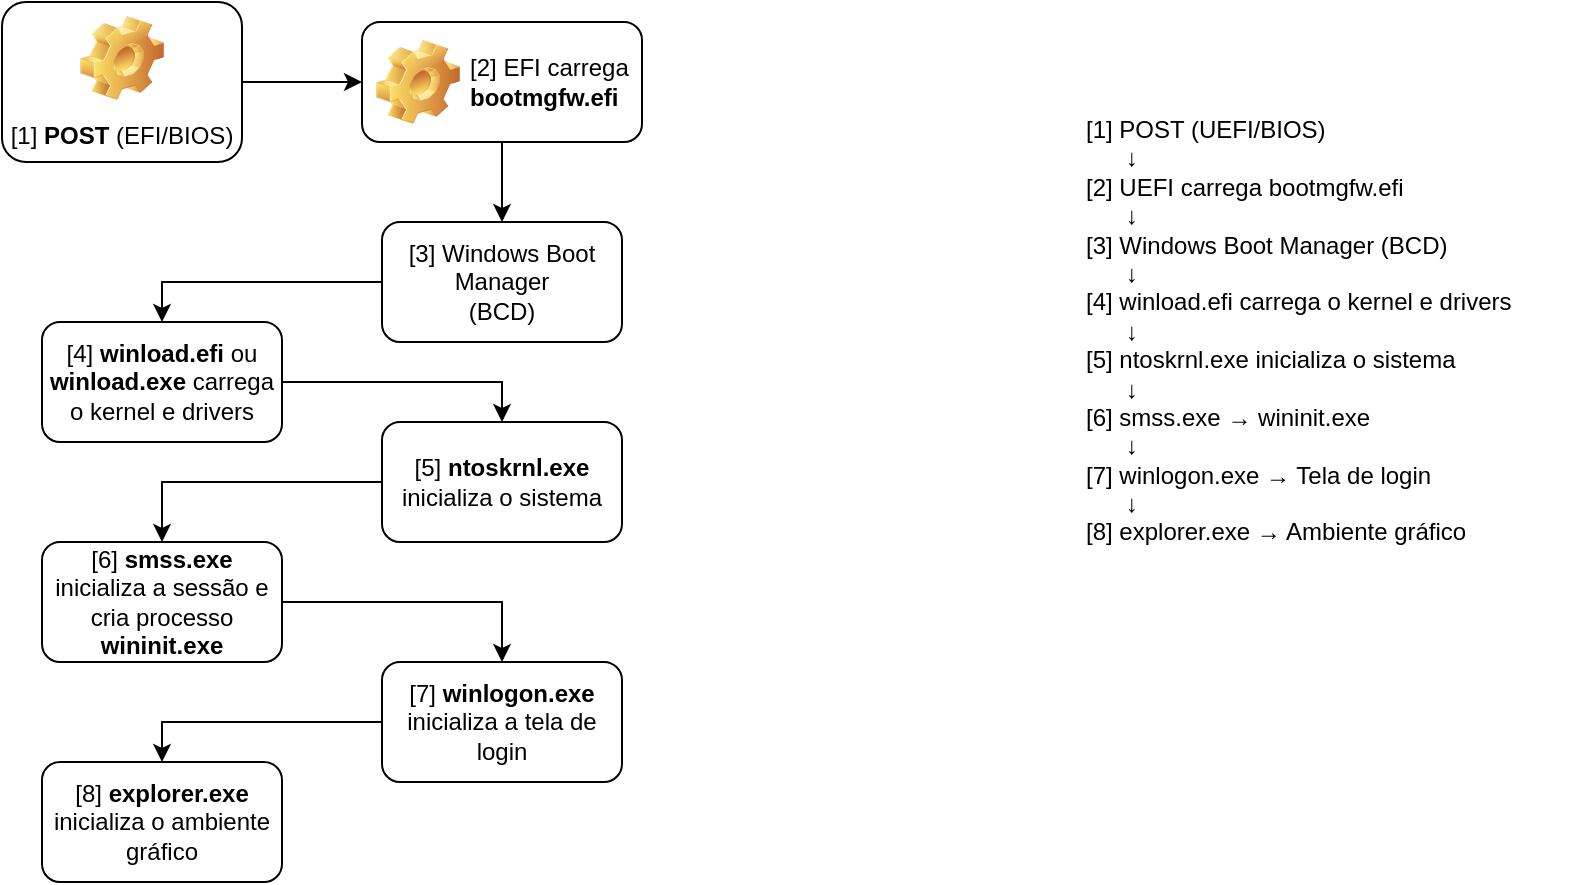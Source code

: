 <mxfile version="28.2.3" pages="2">
  <diagram name="windows" id="Q07y_-CNkp4CInd-ojGR">
    <mxGraphModel dx="833" dy="481" grid="1" gridSize="10" guides="1" tooltips="1" connect="1" arrows="1" fold="1" page="1" pageScale="1" pageWidth="2264" pageHeight="1673" math="0" shadow="0">
      <root>
        <mxCell id="0" />
        <mxCell id="1" parent="0" />
        <UserObject label="[1] POST (UEFI/BIOS)&#xa;      ↓&#xa;[2] UEFI carrega bootmgfw.efi&#xa;      ↓&#xa;[3] Windows Boot Manager (BCD)&#xa;      ↓&#xa;[4] winload.efi carrega o kernel e drivers&#xa;      ↓&#xa;[5] ntoskrnl.exe inicializa o sistema&#xa;      ↓&#xa;[6] smss.exe → wininit.exe&#xa;      ↓&#xa;[7] winlogon.exe → Tela de login&#xa;      ↓&#xa;[8] explorer.exe → Ambiente gráfico" link="[1] POST (UEFI/BIOS)&#xa;      ↓&#xa;[2] UEFI carrega bootmgfw.efi&#xa;      ↓&#xa;[3] Windows Boot Manager (BCD)&#xa;      ↓&#xa;[4] winload.efi carrega o kernel e drivers&#xa;      ↓&#xa;[5] ntoskrnl.exe inicializa o sistema&#xa;      ↓&#xa;[6] smss.exe → wininit.exe&#xa;      ↓&#xa;[7] winlogon.exe → Tela de login&#xa;      ↓&#xa;[8] explorer.exe → Ambiente gráfico" id="zu7Uif2t0GPkoZRNkYHL-1">
          <mxCell style="text;whiteSpace=wrap;" vertex="1" parent="1">
            <mxGeometry x="700" y="90" width="250" height="330" as="geometry" />
          </mxCell>
        </UserObject>
        <mxCell id="zu7Uif2t0GPkoZRNkYHL-4" style="edgeStyle=orthogonalEdgeStyle;rounded=0;orthogonalLoop=1;jettySize=auto;html=1;entryX=0;entryY=0.5;entryDx=0;entryDy=0;" edge="1" parent="1" source="zu7Uif2t0GPkoZRNkYHL-2" target="zu7Uif2t0GPkoZRNkYHL-3">
          <mxGeometry relative="1" as="geometry" />
        </mxCell>
        <mxCell id="zu7Uif2t0GPkoZRNkYHL-2" value="&lt;span style=&quot;font-weight: normal;&quot;&gt;[1] &lt;/span&gt;POST &lt;span style=&quot;font-weight: normal;&quot;&gt;(EFI/BIOS)&lt;/span&gt;" style="label;whiteSpace=wrap;html=1;align=center;verticalAlign=bottom;spacingLeft=0;spacingBottom=4;imageAlign=center;imageVerticalAlign=top;image=img/clipart/Gear_128x128.png" vertex="1" parent="1">
          <mxGeometry x="160" y="40" width="120" height="80" as="geometry" />
        </mxCell>
        <mxCell id="zu7Uif2t0GPkoZRNkYHL-6" style="edgeStyle=orthogonalEdgeStyle;rounded=0;orthogonalLoop=1;jettySize=auto;html=1;entryX=0.5;entryY=0;entryDx=0;entryDy=0;" edge="1" parent="1" source="zu7Uif2t0GPkoZRNkYHL-3" target="zu7Uif2t0GPkoZRNkYHL-5">
          <mxGeometry relative="1" as="geometry" />
        </mxCell>
        <mxCell id="zu7Uif2t0GPkoZRNkYHL-3" value="&lt;span style=&quot;font-weight: 400; text-align: center;&quot;&gt;[2]&amp;nbsp;&lt;/span&gt;&lt;span style=&quot;font-weight: normal;&quot;&gt;EFI carrega &lt;/span&gt;bootmgfw.efi" style="label;whiteSpace=wrap;html=1;image=img/clipart/Gear_128x128.png" vertex="1" parent="1">
          <mxGeometry x="340" y="50" width="140" height="60" as="geometry" />
        </mxCell>
        <mxCell id="zu7Uif2t0GPkoZRNkYHL-11" style="edgeStyle=orthogonalEdgeStyle;rounded=0;orthogonalLoop=1;jettySize=auto;html=1;entryX=0.5;entryY=0;entryDx=0;entryDy=0;" edge="1" parent="1" source="zu7Uif2t0GPkoZRNkYHL-5" target="zu7Uif2t0GPkoZRNkYHL-7">
          <mxGeometry relative="1" as="geometry" />
        </mxCell>
        <mxCell id="zu7Uif2t0GPkoZRNkYHL-5" value="[3]&amp;nbsp;Windows Boot Manager&lt;div&gt;(BCD)&lt;/div&gt;" style="rounded=1;whiteSpace=wrap;html=1;" vertex="1" parent="1">
          <mxGeometry x="350" y="150" width="120" height="60" as="geometry" />
        </mxCell>
        <mxCell id="zu7Uif2t0GPkoZRNkYHL-12" style="edgeStyle=orthogonalEdgeStyle;rounded=0;orthogonalLoop=1;jettySize=auto;html=1;entryX=0.5;entryY=0;entryDx=0;entryDy=0;" edge="1" parent="1" source="zu7Uif2t0GPkoZRNkYHL-7" target="zu7Uif2t0GPkoZRNkYHL-9">
          <mxGeometry relative="1" as="geometry" />
        </mxCell>
        <mxCell id="zu7Uif2t0GPkoZRNkYHL-7" value="[4]&amp;nbsp;&lt;b&gt;winload.efi&lt;/b&gt; ou &lt;b&gt;winload.exe&amp;nbsp;&lt;/b&gt;&lt;span style=&quot;text-align: left;&quot;&gt;carrega o kernel e drivers&lt;/span&gt;" style="rounded=1;whiteSpace=wrap;html=1;" vertex="1" parent="1">
          <mxGeometry x="180" y="200" width="120" height="60" as="geometry" />
        </mxCell>
        <mxCell id="zu7Uif2t0GPkoZRNkYHL-14" style="edgeStyle=orthogonalEdgeStyle;rounded=0;orthogonalLoop=1;jettySize=auto;html=1;entryX=0.5;entryY=0;entryDx=0;entryDy=0;" edge="1" parent="1" source="zu7Uif2t0GPkoZRNkYHL-9" target="zu7Uif2t0GPkoZRNkYHL-13">
          <mxGeometry relative="1" as="geometry" />
        </mxCell>
        <mxCell id="zu7Uif2t0GPkoZRNkYHL-9" value="[5]&amp;nbsp;&lt;span style=&quot;text-align: left;&quot;&gt;&lt;b&gt;ntoskrnl.exe&lt;/b&gt; inicializa o sistema&lt;/span&gt;" style="rounded=1;whiteSpace=wrap;html=1;" vertex="1" parent="1">
          <mxGeometry x="350" y="250" width="120" height="60" as="geometry" />
        </mxCell>
        <mxCell id="zu7Uif2t0GPkoZRNkYHL-16" style="edgeStyle=orthogonalEdgeStyle;rounded=0;orthogonalLoop=1;jettySize=auto;html=1;entryX=0.5;entryY=0;entryDx=0;entryDy=0;" edge="1" parent="1" source="zu7Uif2t0GPkoZRNkYHL-13" target="zu7Uif2t0GPkoZRNkYHL-15">
          <mxGeometry relative="1" as="geometry" />
        </mxCell>
        <mxCell id="zu7Uif2t0GPkoZRNkYHL-13" value="&lt;span style=&quot;text-align: left;&quot;&gt;[6] &lt;b&gt;smss.exe&lt;/b&gt; inicializa a sessão e cria processo &lt;b&gt;wininit.exe&lt;/b&gt;&lt;/span&gt;" style="rounded=1;whiteSpace=wrap;html=1;" vertex="1" parent="1">
          <mxGeometry x="180" y="310" width="120" height="60" as="geometry" />
        </mxCell>
        <mxCell id="zu7Uif2t0GPkoZRNkYHL-19" style="edgeStyle=orthogonalEdgeStyle;rounded=0;orthogonalLoop=1;jettySize=auto;html=1;entryX=0.5;entryY=0;entryDx=0;entryDy=0;" edge="1" parent="1" source="zu7Uif2t0GPkoZRNkYHL-15" target="zu7Uif2t0GPkoZRNkYHL-17">
          <mxGeometry relative="1" as="geometry" />
        </mxCell>
        <mxCell id="zu7Uif2t0GPkoZRNkYHL-15" value="&lt;span style=&quot;text-align: left;&quot;&gt;[7] &lt;b&gt;winlogon.exe&lt;/b&gt; inicializa a tela de login&lt;/span&gt;" style="rounded=1;whiteSpace=wrap;html=1;" vertex="1" parent="1">
          <mxGeometry x="350" y="370" width="120" height="60" as="geometry" />
        </mxCell>
        <mxCell id="zu7Uif2t0GPkoZRNkYHL-17" value="&lt;span style=&quot;text-align: left;&quot;&gt;[8] &lt;b&gt;explorer.exe&lt;/b&gt; inicializa o ambiente gráfico&lt;/span&gt;" style="rounded=1;whiteSpace=wrap;html=1;" vertex="1" parent="1">
          <mxGeometry x="180" y="420" width="120" height="60" as="geometry" />
        </mxCell>
      </root>
    </mxGraphModel>
  </diagram>
  <diagram name="linux" id="ahD26Icl_Emieo_konw4">
    <mxGraphModel dx="833" dy="481" grid="1" gridSize="10" guides="1" tooltips="1" connect="1" arrows="1" fold="1" page="1" pageScale="1" pageWidth="2264" pageHeight="1673" math="0" shadow="0">
      <root>
        <mxCell id="VLS8-KRBPkN3u6OBe-pV-0" />
        <mxCell id="VLS8-KRBPkN3u6OBe-pV-1" parent="VLS8-KRBPkN3u6OBe-pV-0" />
        <UserObject label="[1] POST (UEFI ou BIOS)&#xa;       ↓&#xa;[2] Firmware localiza o bootloader (GRUB, systemd-boot, LILO...)&#xa;       ↓&#xa;[3] Bootloader apresenta menu de boot e carrega o kernel + initramfs&#xa;       ↓&#xa;[4] Kernel Linux inicializa hardware, monta o sistema de arquivos raiz&#xa;       ↓&#xa;[5] init (PID 1) ou systemd assume o controle&#xa;       ↓&#xa;[6] systemd (ou outro init) inicia serviços, targets e sessões&#xa;       ↓&#xa;[7] Login: console (TTY) ou interface gráfica (GDM, LightDM...)&#xa;       ↓&#xa;[8] Usuário entra no sistema e inicia o ambiente de trabalho (opcional)" link="[1] POST (UEFI/BIOS)&#xa;      ↓&#xa;[2] UEFI carrega bootmgfw.efi&#xa;      ↓&#xa;[3] Windows Boot Manager (BCD)&#xa;      ↓&#xa;[4] winload.efi carrega o kernel e drivers&#xa;      ↓&#xa;[5] ntoskrnl.exe inicializa o sistema&#xa;      ↓&#xa;[6] smss.exe → wininit.exe&#xa;      ↓&#xa;[7] winlogon.exe → Tela de login&#xa;      ↓&#xa;[8] explorer.exe → Ambiente gráfico" id="VLS8-KRBPkN3u6OBe-pV-2">
          <mxCell style="text;whiteSpace=wrap;" vertex="1" parent="VLS8-KRBPkN3u6OBe-pV-1">
            <mxGeometry x="700" y="90" width="250" height="330" as="geometry" />
          </mxCell>
        </UserObject>
        <mxCell id="VLS8-KRBPkN3u6OBe-pV-3" style="edgeStyle=orthogonalEdgeStyle;rounded=0;orthogonalLoop=1;jettySize=auto;html=1;entryX=0;entryY=0.5;entryDx=0;entryDy=0;" edge="1" parent="VLS8-KRBPkN3u6OBe-pV-1" source="VLS8-KRBPkN3u6OBe-pV-4" target="VLS8-KRBPkN3u6OBe-pV-6">
          <mxGeometry relative="1" as="geometry" />
        </mxCell>
        <mxCell id="VLS8-KRBPkN3u6OBe-pV-4" value="&lt;span style=&quot;font-weight: normal;&quot;&gt;[1] &lt;/span&gt;POST &lt;span style=&quot;font-weight: normal;&quot;&gt;(EFI/BIOS)&lt;/span&gt;" style="label;whiteSpace=wrap;html=1;align=center;verticalAlign=bottom;spacingLeft=0;spacingBottom=4;imageAlign=center;imageVerticalAlign=top;image=img/clipart/Gear_128x128.png" vertex="1" parent="VLS8-KRBPkN3u6OBe-pV-1">
          <mxGeometry x="160" y="40" width="120" height="80" as="geometry" />
        </mxCell>
        <mxCell id="VLS8-KRBPkN3u6OBe-pV-5" style="edgeStyle=orthogonalEdgeStyle;rounded=0;orthogonalLoop=1;jettySize=auto;html=1;entryX=0.5;entryY=0;entryDx=0;entryDy=0;" edge="1" parent="VLS8-KRBPkN3u6OBe-pV-1" source="VLS8-KRBPkN3u6OBe-pV-6" target="VLS8-KRBPkN3u6OBe-pV-8">
          <mxGeometry relative="1" as="geometry" />
        </mxCell>
        <mxCell id="VLS8-KRBPkN3u6OBe-pV-6" value="&lt;div style=&quot;text-align: left;&quot;&gt;&lt;span style=&quot;background-color: transparent; color: light-dark(rgb(0, 0, 0), rgb(255, 255, 255)); font-weight: 400; text-align: center;&quot;&gt;[2]&amp;nbsp;&lt;/span&gt;&lt;span style=&quot;background-color: transparent; color: light-dark(rgb(0, 0, 0), rgb(255, 255, 255)); font-weight: normal;&quot;&gt;EFI carrega bootloader &lt;/span&gt;&lt;span style=&quot;background-color: transparent;&quot;&gt;grubx64.efi&lt;/span&gt;&lt;/div&gt;" style="label;whiteSpace=wrap;html=1;image=img/clipart/Gear_128x128.png" vertex="1" parent="VLS8-KRBPkN3u6OBe-pV-1">
          <mxGeometry x="340" y="50" width="140" height="60" as="geometry" />
        </mxCell>
        <mxCell id="VLS8-KRBPkN3u6OBe-pV-7" style="edgeStyle=orthogonalEdgeStyle;rounded=0;orthogonalLoop=1;jettySize=auto;html=1;entryX=0.5;entryY=0;entryDx=0;entryDy=0;" edge="1" parent="VLS8-KRBPkN3u6OBe-pV-1" source="VLS8-KRBPkN3u6OBe-pV-8" target="VLS8-KRBPkN3u6OBe-pV-10">
          <mxGeometry relative="1" as="geometry" />
        </mxCell>
        <mxCell id="VLS8-KRBPkN3u6OBe-pV-8" value="[3] Bootloader apresenta menu de boot e carrega o &lt;b&gt;kernel&lt;/b&gt; + &lt;b&gt;initramfs&lt;/b&gt;" style="rounded=1;whiteSpace=wrap;html=1;" vertex="1" parent="VLS8-KRBPkN3u6OBe-pV-1">
          <mxGeometry x="350" y="150" width="120" height="60" as="geometry" />
        </mxCell>
        <mxCell id="VLS8-KRBPkN3u6OBe-pV-9" style="edgeStyle=orthogonalEdgeStyle;rounded=0;orthogonalLoop=1;jettySize=auto;html=1;entryX=0.5;entryY=0;entryDx=0;entryDy=0;" edge="1" parent="VLS8-KRBPkN3u6OBe-pV-1" source="VLS8-KRBPkN3u6OBe-pV-10" target="VLS8-KRBPkN3u6OBe-pV-12">
          <mxGeometry relative="1" as="geometry" />
        </mxCell>
        <mxCell id="VLS8-KRBPkN3u6OBe-pV-10" value="[4]&amp;nbsp;&lt;span style=&quot;text-align: left;&quot;&gt;Kernel Linux inicializa hardware, monta o sistema de arquivos raiz&lt;/span&gt;" style="rounded=1;whiteSpace=wrap;html=1;" vertex="1" parent="VLS8-KRBPkN3u6OBe-pV-1">
          <mxGeometry x="180" y="200" width="120" height="60" as="geometry" />
        </mxCell>
        <mxCell id="VLS8-KRBPkN3u6OBe-pV-11" style="edgeStyle=orthogonalEdgeStyle;rounded=0;orthogonalLoop=1;jettySize=auto;html=1;entryX=0.5;entryY=0;entryDx=0;entryDy=0;" edge="1" parent="VLS8-KRBPkN3u6OBe-pV-1" source="VLS8-KRBPkN3u6OBe-pV-12" target="VLS8-KRBPkN3u6OBe-pV-14">
          <mxGeometry relative="1" as="geometry" />
        </mxCell>
        <mxCell id="VLS8-KRBPkN3u6OBe-pV-12" value="[5]&amp;nbsp;&lt;span style=&quot;text-align: left;&quot;&gt;init (PID 1) ou systemd assume o controle&lt;/span&gt;" style="rounded=1;whiteSpace=wrap;html=1;" vertex="1" parent="VLS8-KRBPkN3u6OBe-pV-1">
          <mxGeometry x="350" y="250" width="120" height="60" as="geometry" />
        </mxCell>
        <mxCell id="VLS8-KRBPkN3u6OBe-pV-13" style="edgeStyle=orthogonalEdgeStyle;rounded=0;orthogonalLoop=1;jettySize=auto;html=1;entryX=0.5;entryY=0;entryDx=0;entryDy=0;" edge="1" parent="VLS8-KRBPkN3u6OBe-pV-1" source="VLS8-KRBPkN3u6OBe-pV-14" target="VLS8-KRBPkN3u6OBe-pV-16">
          <mxGeometry relative="1" as="geometry" />
        </mxCell>
        <mxCell id="VLS8-KRBPkN3u6OBe-pV-14" value="&lt;span style=&quot;text-align: left;&quot;&gt;[6]&amp;nbsp;&lt;/span&gt;&lt;span style=&quot;text-align: left;&quot;&gt;systemd (ou outro init) inicia serviços, targets e sessões&lt;/span&gt;" style="rounded=1;whiteSpace=wrap;html=1;" vertex="1" parent="VLS8-KRBPkN3u6OBe-pV-1">
          <mxGeometry x="180" y="310" width="120" height="60" as="geometry" />
        </mxCell>
        <mxCell id="VLS8-KRBPkN3u6OBe-pV-15" style="edgeStyle=orthogonalEdgeStyle;rounded=0;orthogonalLoop=1;jettySize=auto;html=1;entryX=0.5;entryY=0;entryDx=0;entryDy=0;" edge="1" parent="VLS8-KRBPkN3u6OBe-pV-1" source="VLS8-KRBPkN3u6OBe-pV-16" target="VLS8-KRBPkN3u6OBe-pV-17">
          <mxGeometry relative="1" as="geometry" />
        </mxCell>
        <mxCell id="VLS8-KRBPkN3u6OBe-pV-16" value="&lt;span style=&quot;text-align: left;&quot;&gt;[7]&amp;nbsp;&lt;/span&gt;&lt;span style=&quot;text-align: left;&quot;&gt;Login: console (TTY) ou interface gráfica (GDM, LightDM...)&lt;/span&gt;" style="rounded=1;whiteSpace=wrap;html=1;" vertex="1" parent="VLS8-KRBPkN3u6OBe-pV-1">
          <mxGeometry x="350" y="370" width="120" height="60" as="geometry" />
        </mxCell>
        <mxCell id="VLS8-KRBPkN3u6OBe-pV-17" value="&lt;span style=&quot;text-align: left;&quot;&gt;[8]&amp;nbsp;&lt;/span&gt;&lt;span style=&quot;text-align: left;&quot;&gt;Usuário entra no sistema e inicia o ambiente de trabalho (opcional)&lt;/span&gt;" style="rounded=1;whiteSpace=wrap;html=1;" vertex="1" parent="VLS8-KRBPkN3u6OBe-pV-1">
          <mxGeometry x="180" y="420" width="120" height="60" as="geometry" />
        </mxCell>
      </root>
    </mxGraphModel>
  </diagram>
</mxfile>

